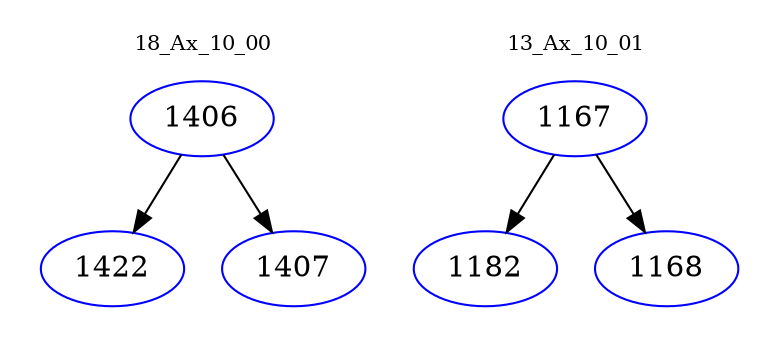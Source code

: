 digraph{
subgraph cluster_0 {
color = white
label = "18_Ax_10_00";
fontsize=10;
T0_1406 [label="1406", color="blue"]
T0_1406 -> T0_1422 [color="black"]
T0_1422 [label="1422", color="blue"]
T0_1406 -> T0_1407 [color="black"]
T0_1407 [label="1407", color="blue"]
}
subgraph cluster_1 {
color = white
label = "13_Ax_10_01";
fontsize=10;
T1_1167 [label="1167", color="blue"]
T1_1167 -> T1_1182 [color="black"]
T1_1182 [label="1182", color="blue"]
T1_1167 -> T1_1168 [color="black"]
T1_1168 [label="1168", color="blue"]
}
}
